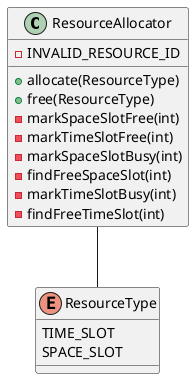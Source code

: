 @startuml OCP
class ResourceAllocator
enum ResourceType
ResourceType : TIME_SLOT
ResourceType : SPACE_SLOT
ResourceAllocator -- ResourceType
ResourceAllocator : -INVALID_RESOURCE_ID
ResourceAllocator : +allocate(ResourceType)
ResourceAllocator : +free(ResourceType)
ResourceAllocator : -markSpaceSlotFree(int)
ResourceAllocator : -markTimeSlotFree(int)
ResourceAllocator : -markSpaceSlotBusy(int)
ResourceAllocator : -findFreeSpaceSlot(int)
ResourceAllocator : -markTimeSlotBusy(int)
ResourceAllocator : -findFreeTimeSlot(int)
@enduml
